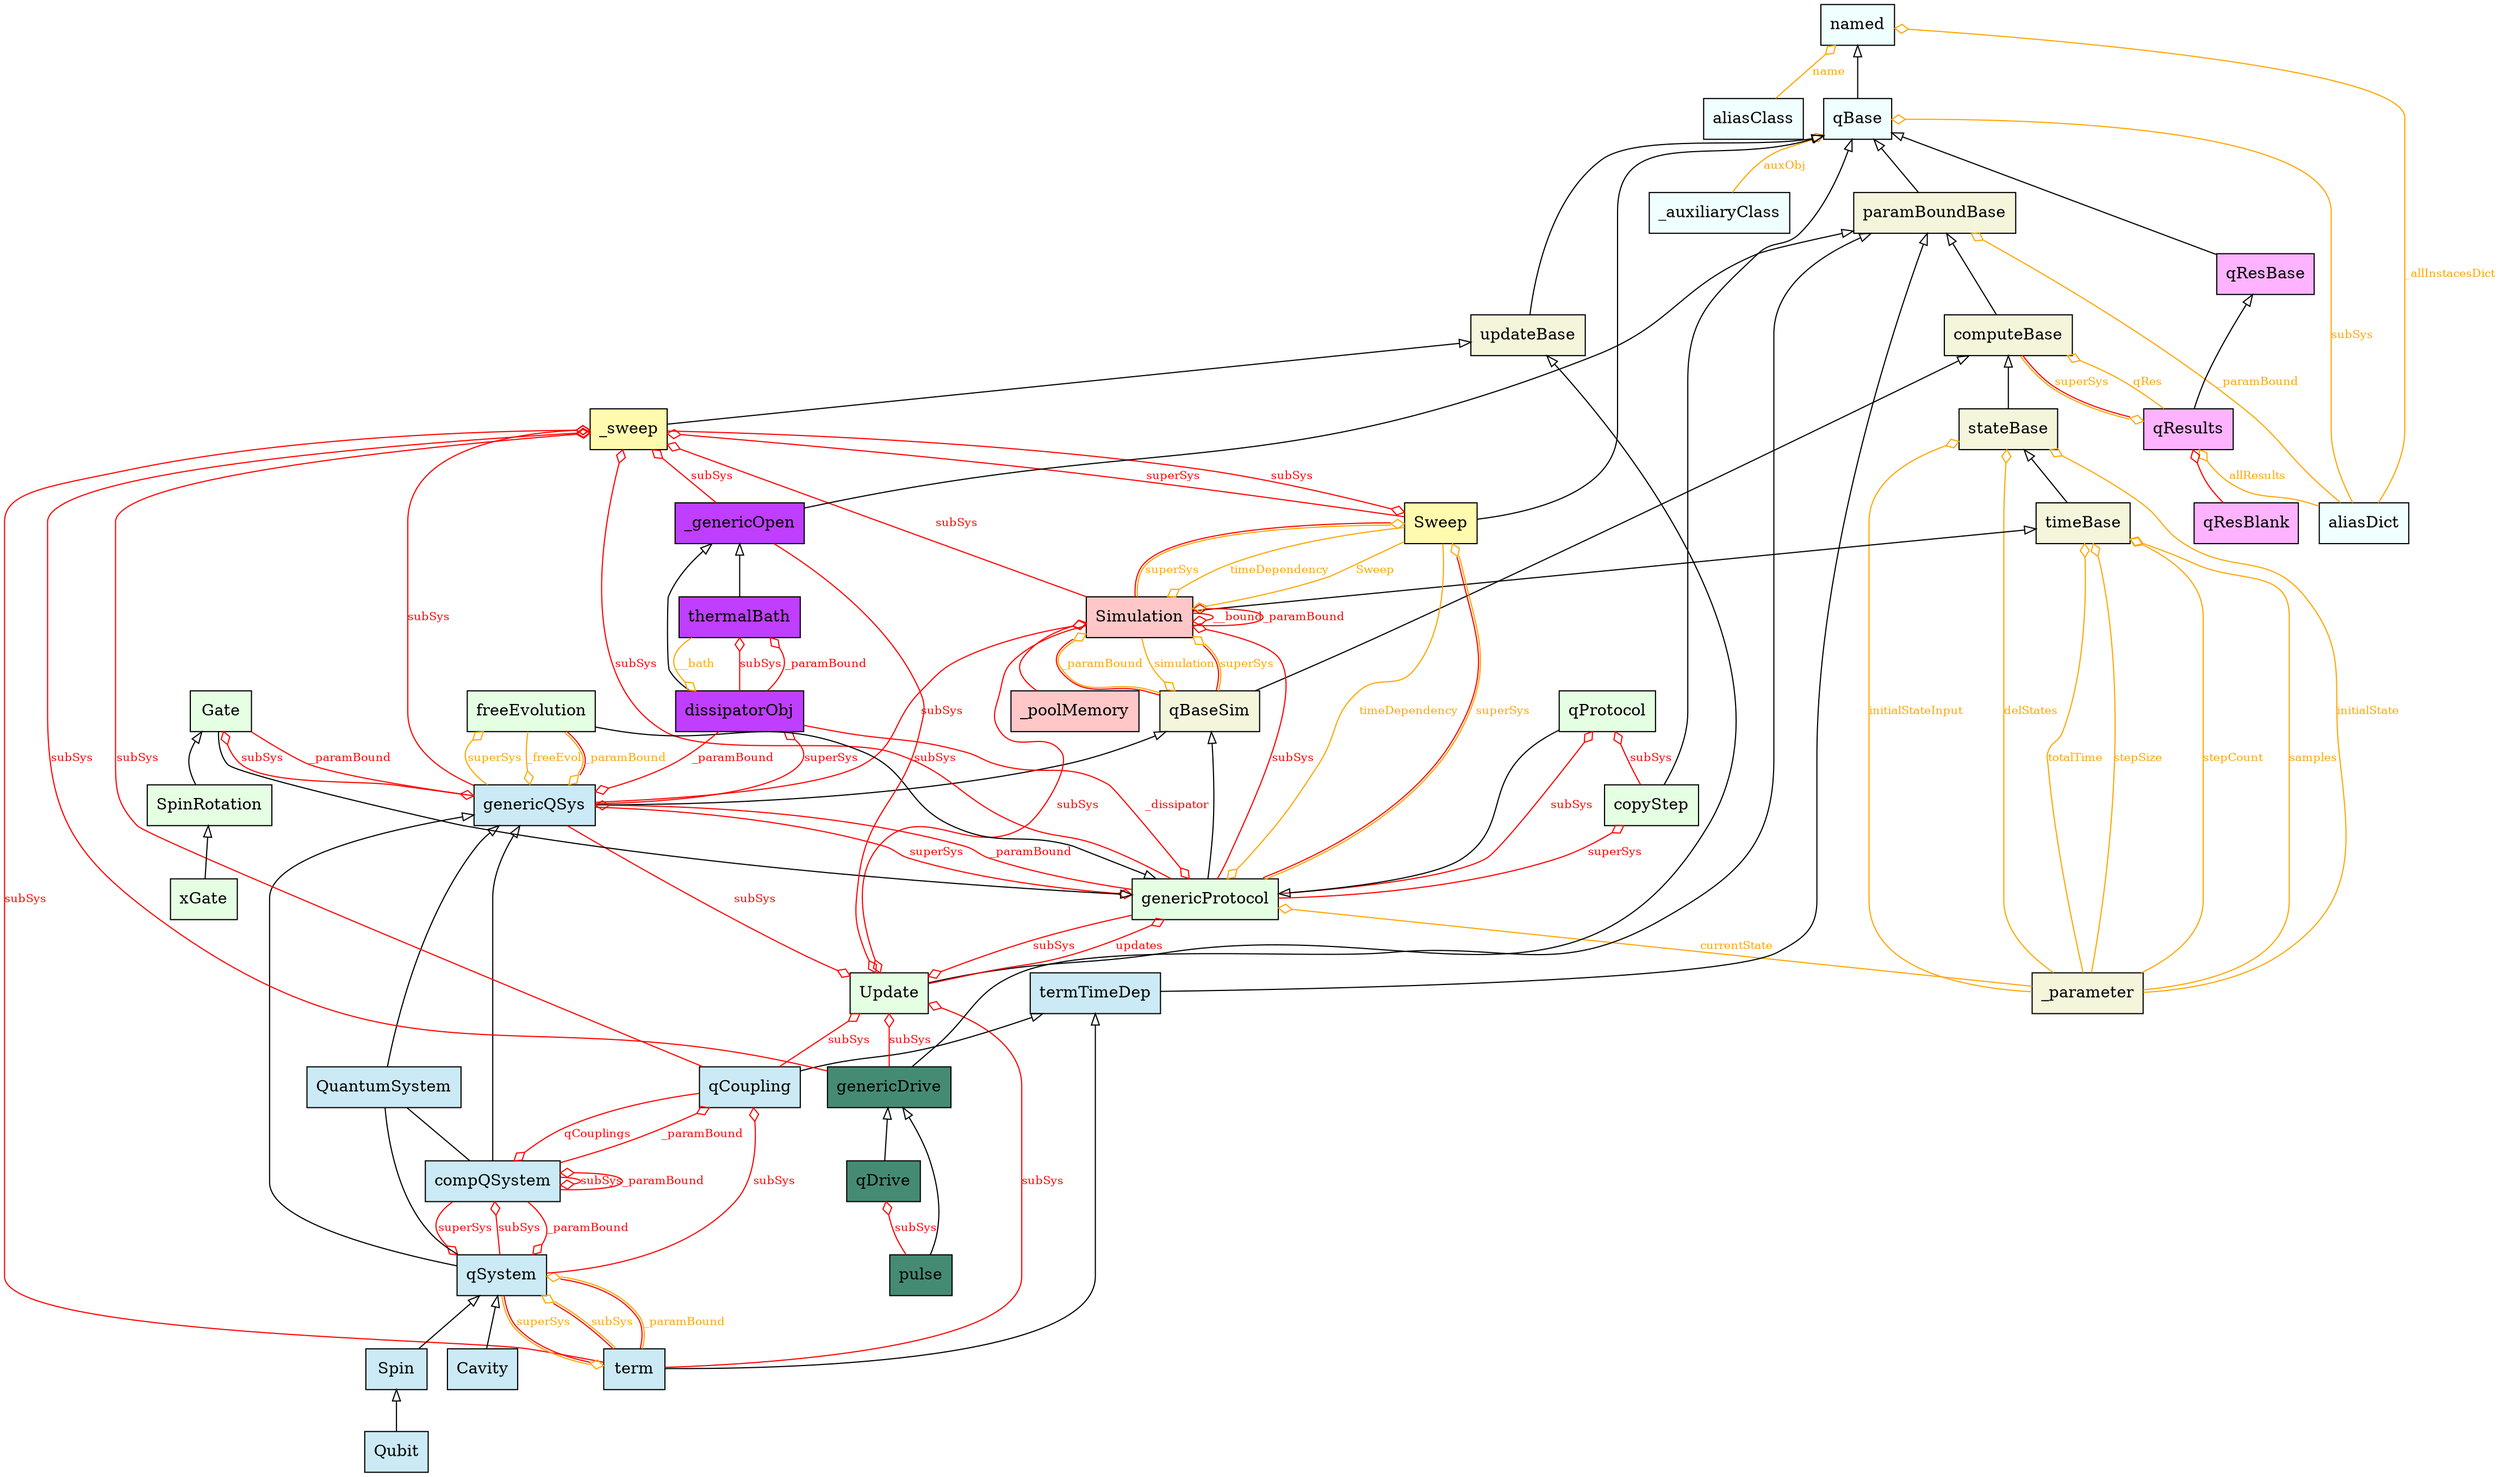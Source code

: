 digraph "classes_quanguru" {
graph [ dpi=300 ];
rankdir=BT
charset="utf-8"

/* 
 * all the classes: gathered with other classes in the same module and (mostly) arranged in the order they appear in the 
 * module (expect when I switched the order to adjust the .png), this arrangement shows where they are in the inheritance
 * or where they become part of composition in the inheritance.
 * The modules are arranged: - first from the top of the inheritance, - then what I think is a more fundamental module.
 * 
 * nodes in each module are shown with the same color. Note that I treat QGates as part of QPro
 */

// base.py
"classes.base.aliasClass" [color="black", fontcolor="black", label="aliasClass", shape="box", style="filled", fillcolor="#f0ffff"];
"classes.base.aliasDict" [color="black", fontcolor="black", label="aliasDict", shape="box", style="filled", fillcolor="#f0ffff"];
"classes.base.named" [color="black", fontcolor="black", label="named", shape="box", style="filled", fillcolor="#f0ffff"];
"classes.base._auxiliaryClass" [color="black", fontcolor="black", label="_auxiliaryClass", shape="box", style="filled", fillcolor="#f0ffff"];
"classes.base.qBase" [color="black", fontcolor="black", label="qBase", shape="box", style="filled", fillcolor="#f0ffff"];

// baseClasses.py
"classes.baseClasses.updateBase" [color="black", fontcolor="black", label="updateBase", shape="box", style="filled", fillcolor="#f5f5dc"];
"classes.baseClasses._parameter" [color="black", fontcolor="black", label="_parameter", shape="box", style="filled", fillcolor="#f5f5dc"];
"classes.baseClasses.paramBoundBase" [color="black", fontcolor="black", label="paramBoundBase", shape="box", style="filled", fillcolor="#f5f5dc"];
"classes.baseClasses.computeBase" [color="black", fontcolor="black", label="computeBase", shape="box", style="filled", fillcolor="#f5f5dc"];
"classes.baseClasses.qBaseSim" [color="black", fontcolor="black", label="qBaseSim", shape="box", style="filled", fillcolor="#f5f5dc"];
"classes.baseClasses.stateBase" [color="black", fontcolor="black", label="stateBase", shape="box", style="filled", fillcolor="#f5f5dc"];
"classes.baseClasses.timeBase" [color="black", fontcolor="black", label="timeBase", shape="box", style="filled", fillcolor="#f5f5dc"];

// QSys.py
"classes.QSys.genericQSys" [color="black", fontcolor="black", label="genericQSys", shape="box", style="filled", fillcolor="#cbeaf5"];
"classes.QSys.QuantumSystem" [color="black", fontcolor="black", label="QuantumSystem", shape="box", style="filled", fillcolor="#cbeaf5"];
"classes.QSys.compQSystem" [color="black", fontcolor="black", label="compQSystem", shape="box", style="filled", fillcolor="#cbeaf5"];
"classes.QSys.termTimeDep" [color="black", fontcolor="black", label="termTimeDep", shape="box", style="filled", fillcolor="#cbeaf5"];
"classes.QSys.term" [color="black", fontcolor="black", label="term", shape="box", style="filled", fillcolor="#cbeaf5"];
"classes.QSys.qSystem" [color="black", fontcolor="black", label="qSystem", shape="box", style="filled", fillcolor="#cbeaf5"];
"classes.QSys.Spin" [color="black", fontcolor="black", label="Spin", shape="box", style="filled", fillcolor="#cbeaf5"];
"classes.QSys.Qubit" [color="black", fontcolor="black", label="Qubit", shape="box", style="filled", fillcolor="#cbeaf5"];
"classes.QSys.Cavity" [color="black", fontcolor="black", label="Cavity", shape="box", style="filled", fillcolor="#cbeaf5"];
"classes.QSys.qCoupling" [color="black", fontcolor="black", label="qCoupling", shape="box", style="filled", fillcolor="#cbeaf5"];

// QSim.py
"classes.QSim.Simulation" [color="black", fontcolor="black", label="Simulation", shape="box", style="filled", fillcolor="#ffc7c7"];
"classes.QSim._poolMemory" [color="black", fontcolor="black", label="_poolMemory", shape="box", style="filled", fillcolor="#ffc7c7"];

// QPro.py (and QGates)
"classes.QPro.genericProtocol" [color="black", fontcolor="black", label="genericProtocol", shape="box", style="filled", fillcolor="#e5ffe3"];
"classes.QPro.qProtocol" [color="black", fontcolor="black", label="qProtocol", shape="box", style="filled", fillcolor="#e5ffe3"];
"classes.QPro.copyStep" [color="black", fontcolor="black", label="copyStep", shape="box", style="filled", fillcolor="#e5ffe3"];
"classes.QPro.freeEvolution" [color="black", fontcolor="black", label="freeEvolution", shape="box", style="filled", fillcolor="#e5ffe3"];
"classes.QPro.Gate" [color="black", fontcolor="black", label="Gate", shape="box", style="filled", fillcolor="#e5ffe3"];
"classes.QPro.Update" [color="black", fontcolor="black", label="Update", shape="box", style="filled", fillcolor="#e5ffe3"];
"classes.QGates.SpinRotation" [color="black", fontcolor="black", label="SpinRotation", shape="box", style="filled", fillcolor="#e5ffe3"];
"classes.QGates.xGate" [color="black", fontcolor="black", label="xGate", shape="box", style="filled", fillcolor="#e5ffe3"];

// QSweep.py
"classes.QSweep._sweep" [color="black", fontcolor="black", label="_sweep", shape="box", style="filled", fillcolor="#fffaad"];
"classes.QSweep.Sweep" [color="black", fontcolor="black", label="Sweep", shape="box", style="filled", fillcolor="#fffaad"];

// QRes.py
"classes.QRes.qResBlank" [color="black", fontcolor="black", label="qResBlank", shape="box", style="filled", fillcolor="#fdb3ff"];
"classes.QRes.qResBase" [color="black", fontcolor="black", label="qResBase", shape="box", style="filled", fillcolor="#fdb3ff"];
"classes.QRes.qResults" [color="black", fontcolor="black", label="qResults", shape="box", style="filled", fillcolor="#fdb3ff"];

// environment.py
"classes.environment._genericOpen" [color="black", fontcolor="black", label="_genericOpen", shape="box", style="filled", fillcolor=darkorchid1];
"classes.environment.dissipatorObj" [color="black", fontcolor="black", label="dissipatorObj", shape="box", style="filled", fillcolor=darkorchid1];
"classes.environment.thermalBath" [color="black", fontcolor="black", label="thermalBath", shape="box", style="filled", fillcolor=darkorchid1];

// QDrive.py
"classes.QDrive.genericDrive" [color="black", fontcolor="black", label="genericDrive", shape="box", style="filled", fillcolor=aquamarine4];
"classes.QDrive.qDrive" [color="black", fontcolor="black", label="qDrive", shape="box", style="filled", fillcolor=aquamarine4];
"classes.QDrive.pulse" [color="black", fontcolor="black", label="pulse", shape="box", style="filled", fillcolor=aquamarine4];



/*
 * Inheritance structure: gathered according to the modules from which the parent class/es live and
 * arranged from: - first from the top of the inheritance, - then what I think is a more fundamental module.
 */

// Inheriting from base.py
"classes.base.qBase" -> "classes.base.named" [arrowhead="empty", arrowtail="none"];
"classes.QPro.copyStep" -> "classes.base.qBase" [arrowhead="empty", arrowtail="none"];
"classes.QRes.qResBase" -> "classes.base.qBase" [arrowhead="empty", arrowtail="none"];
"classes.QSweep.Sweep" -> "classes.base.qBase" [arrowhead="empty", arrowtail="none"];
"classes.baseClasses.updateBase" -> "classes.base.qBase" [arrowhead="empty", arrowtail="none"];
"classes.baseClasses.paramBoundBase" -> "classes.base.qBase" [arrowhead="empty", arrowtail="none"];

// Inheriting from baseClasses.py
"classes.QDrive.genericDrive" -> "classes.baseClasses.paramBoundBase" [arrowhead="empty", arrowtail="none"];
"classes.QPro.Update" -> "classes.baseClasses.updateBase" [arrowhead="empty", arrowtail="none"];
"classes.QPro.genericProtocol" -> "classes.baseClasses.qBaseSim" [arrowhead="empty", arrowtail="none"];
"classes.QSim.Simulation" -> "classes.baseClasses.timeBase" [arrowhead="empty", arrowtail="none"];
"classes.QSweep._sweep" -> "classes.baseClasses.updateBase" [arrowhead="empty", arrowtail="none"];
"classes.QSys.genericQSys" -> "classes.baseClasses.qBaseSim" [arrowhead="empty", arrowtail="none"];
"classes.QSys.termTimeDep" -> "classes.baseClasses.paramBoundBase" [arrowhead="empty", arrowtail="none"];
"classes.baseClasses.computeBase" -> "classes.baseClasses.paramBoundBase" [arrowhead="empty", arrowtail="none"];
"classes.baseClasses.qBaseSim" -> "classes.baseClasses.computeBase" [arrowhead="empty", arrowtail="none"];
"classes.baseClasses.stateBase" -> "classes.baseClasses.computeBase" [arrowhead="empty", arrowtail="none"];
"classes.baseClasses.timeBase" -> "classes.baseClasses.stateBase" [arrowhead="empty", arrowtail="none"];
"classes.environment._genericOpen" -> "classes.baseClasses.paramBoundBase" [arrowhead="empty", arrowtail="none"];

// Inheriting from QSys.py
"classes.QSys.Cavity" -> "classes.QSys.qSystem" [arrowhead="empty", arrowtail="none"];
"classes.QSys.QuantumSystem" -> "classes.QSys.genericQSys" [arrowhead="empty", arrowtail="none"];
"classes.QSys.Qubit" -> "classes.QSys.Spin" [arrowhead="empty", arrowtail="none"];
"classes.QSys.Spin" -> "classes.QSys.qSystem" [arrowhead="empty", arrowtail="none"];
"classes.QSys.compQSystem" -> "classes.QSys.genericQSys" [arrowhead="empty", arrowtail="none"];
"classes.QSys.qCoupling" -> "classes.QSys.termTimeDep" [arrowhead="empty", arrowtail="none"];
"classes.QSys.qSystem" -> "classes.QSys.genericQSys" [arrowhead="empty", arrowtail="none"];
"classes.QSys.term" -> "classes.QSys.termTimeDep" [arrowhead="empty", arrowtail="none"];

// Inheriting from QPro.py
"classes.QPro.Gate" -> "classes.QPro.genericProtocol" [arrowhead="empty", arrowtail="none"];
"classes.QGates.SpinRotation" -> "classes.QPro.Gate" [arrowhead="empty", arrowtail="none"];
"classes.QPro.freeEvolution" -> "classes.QPro.genericProtocol" [arrowhead="empty", arrowtail="none"];
"classes.QPro.qProtocol" -> "classes.QPro.genericProtocol" [arrowhead="empty", arrowtail="none"];
"classes.QGates.xGate" -> "classes.QGates.SpinRotation" [arrowhead="empty", arrowtail="none"];

// Inheriting from QRes.py
"classes.QRes.qResults" -> "classes.QRes.qResBase" [arrowhead="empty", arrowtail="none"];

// Inheriting from environment.py
"classes.environment.dissipatorObj" -> "classes.environment._genericOpen" [arrowhead="empty", arrowtail="none"];
"classes.environment.thermalBath" -> "classes.environment._genericOpen" [arrowhead="empty", arrowtail="none"];

// Inheriting from QDrive.py
"classes.QDrive.pulse" -> "classes.QDrive.genericDrive" [arrowhead="empty", arrowtail="none"];
"classes.QDrive.qDrive" -> "classes.QDrive.genericDrive" [arrowhead="empty", arrowtail="none"];



/*
 * Composition structure
 * I divide the compositions into two:
 * 1) direct: meaning some attribute is an instance of the other class, and an instance is created and assigned 
 * internally at the instantiation. One exception to this is that, qSystem stores its terms in subSys dict
 * (which it self is a aliasDict) but it always instantiate a single term in the subSys, so I consider this as direct. 
 * 2) indirect: meaning an attribute is a list/dictionary that is meant to contain instances of our classes
 * (e.g. subSys dict, updates list), or it is meant to point to an instance of our classes but not created&assigned
 * internally at the instantiation (they are assigned either internally later or by the user, e.g. superSys attribute).
 * One final indirect composition is when an instance of a class is created for temp use for internal functionality,
 * these generally have a very minimal scope and always for internal use only.
 * 
 * so, the below part is separated into direct and indirect compositions,
 * then they are arranged: - first from the top of the inheritance, - then what I think is a more fundamental module.
 * 
 * Note that the labels below are mostly the name of the property through which the actual name mangled attribute is
 * accessed.
 */


// direct compositions

// in base.py 
"classes.base.aliasClass" -> "classes.base.named" [arrowhead="odiamond", color="orange", arrowtail="none", label="name", fontsize=10, fontcolor=orange];
"classes.base.aliasDict" -> "classes.base.named" [arrowhead="odiamond", color="orange", arrowtail="none", label="_allInstacesDict", fontsize=10, fontcolor=orange];
"classes.base.aliasDict" -> "classes.base.qBase" [arrowhead="odiamond", color="orange", arrowtail="none", label="subSys", fontsize=10, fontcolor=orange];
"classes.base._auxiliaryClass" -> "classes.base.qBase" [arrowhead="odiamond", color="orange", arrowtail="none", label="auxObj", fontsize=10, fontcolor=orange];

// in baseClasses.py
"classes.baseClasses._parameter" -> "classes.baseClasses.stateBase" [arrowhead="odiamond", color="orange", arrowtail="none", label="initialState", fontsize=10, fontcolor=orange];
"classes.baseClasses._parameter" -> "classes.baseClasses.stateBase" [arrowhead="odiamond", color="orange", arrowtail="none", label="initialStateInput", fontsize=10, fontcolor=orange];
"classes.baseClasses._parameter" -> "classes.baseClasses.stateBase" [arrowhead="odiamond", color="orange", arrowtail="none", label="delStates", fontsize=10, fontcolor=orange];
"classes.baseClasses._parameter" -> "classes.baseClasses.timeBase" [arrowhead="odiamond", color="orange", arrowtail="none", label="totalTime", fontsize=10, fontcolor=orange];
"classes.baseClasses._parameter" -> "classes.baseClasses.timeBase" [arrowhead="odiamond", color="orange", arrowtail="none", label="stepSize", fontsize=10, fontcolor=orange];
"classes.baseClasses._parameter" -> "classes.baseClasses.timeBase" [arrowhead="odiamond", color="orange", arrowtail="none", label="stepCount", fontsize=10, fontcolor=orange];
"classes.baseClasses._parameter" -> "classes.baseClasses.timeBase" [arrowhead="odiamond", color="orange", arrowtail="none", label="samples", fontsize=10, fontcolor=orange];
"classes.QSim.Simulation" -> "classes.baseClasses.qBaseSim" [arrowhead="odiamond", color="orange", arrowtail="none", label="simulation", fontsize=10, fontcolor=orange];
"classes.baseClasses.qBaseSim" -> "classes.QSim.Simulation" [arrowhead="odiamond", color="orange:red", arrowtail="none", label="superSys", fontsize=10, fontcolor=orange];
"classes.baseClasses.qBaseSim" -> "classes.QSim.Simulation" [arrowhead="odiamond", color="orange:red", arrowtail="none", label="_paramBound", fontsize=10, fontcolor=orange];
"classes.QRes.qResults" -> "classes.baseClasses.computeBase" [arrowhead="odiamond", color="orange", arrowtail="none", label="qRes", fontsize=10, fontcolor=orange];
"classes.baseClasses.computeBase" -> "classes.QRes.qResults" [arrowhead="odiamond", color="orange:red", arrowtail="none", label="superSys", fontsize=10, fontcolor=orange];
"classes.base.aliasDict" -> "classes.baseClasses.paramBoundBase" [arrowhead="odiamond", color="orange", arrowtail="none", label="_paramBound", fontsize=10, fontcolor=orange];

// in QSys.py
"classes.QPro.freeEvolution" -> "classes.QSys.genericQSys" [arrowhead="odiamond", color="orange", arrowtail="none", label="_freeEvol", fontsize=10, fontcolor=orange];
"classes.QPro.freeEvolution" -> "classes.QSys.genericQSys" [arrowhead="odiamond", color="orange:red", arrowtail="none", label="_paramBound", fontsize=10, fontcolor=orange];
"classes.QSys.genericQSys" -> "classes.QPro.freeEvolution" [arrowhead="odiamond", color="orange", arrowtail="none", label="superSys", fontsize=10, fontcolor=orange];
"classes.QSys.term" -> "classes.QSys.qSystem" [arrowhead="odiamond", color="orange:red", arrowtail="none", label="subSys", fontsize=10, fontcolor="orange"];
"classes.QSys.term" -> "classes.QSys.qSystem" [arrowhead="odiamond", color="orange:red", arrowtail="none", label="_paramBound", fontsize=10, fontcolor=orange];
"classes.QSys.qSystem" -> "classes.QSys.term" [arrowhead="odiamond", color="orange:red", arrowtail="none", label="superSys", fontsize=10, fontcolor="orange"];

// in QSim.py
"classes.QSweep.Sweep" -> "classes.QSim.Simulation" [arrowhead="odiamond", color="orange", arrowtail="none", label="timeDependency", fontsize=10, fontcolor=orange];
"classes.QSweep.Sweep" -> "classes.QSim.Simulation" [arrowhead="odiamond", color="orange", arrowtail="none", label="Sweep", fontsize=10, fontcolor=orange];
"classes.QSim.Simulation" -> "classes.QSweep.Sweep" [arrowhead="odiamond", color="orange:red", arrowtail="none", label="superSys", fontsize=10, fontcolor=orange];

// in QPro.py
"classes.QSweep.Sweep" -> "classes.QPro.genericProtocol" [arrowhead="odiamond", color="orange", arrowtail="none", label="timeDependency", fontsize=10, fontcolor=orange];
"classes.QPro.genericProtocol" -> "classes.QSweep.Sweep" [arrowhead="odiamond", color="orange:red", arrowtail="none", label="superSys", fontsize=10, fontcolor=orange];
"classes.baseClasses._parameter" -> "classes.QPro.genericProtocol" [arrowhead="odiamond", color="orange", arrowtail="none", label="currentState", fontsize=10, fontcolor=orange];

// compositions in QRes.py
"classes.base.aliasDict" -> "classes.QRes.qResults" [arrowhead="odiamond", color="orange", arrowtail="none", label="allResults", fontsize=10, fontcolor=orange];

// in environment.py
"classes.environment.thermalBath" -> "classes.environment.dissipatorObj" [arrowhead="odiamond", color="orange", arrowtail="none", label="__bath", fontsize=10, fontcolor=orange];


// indirect compositions

// in QSys.py
"classes.QSys.compQSystem" -> "classes.QSys.compQSystem" [arrowhead="none", color="red", arrowtail="odiamond", dir=both, label="subSys", fontsize=10, fontcolor=red];
"classes.QSys.qSystem" -> "classes.QSys.compQSystem" [arrowhead="odiamond", color="red", arrowtail="none", label="subSys", fontsize=10, fontcolor=red];
"classes.QSys.qCoupling" -> "classes.QSys.compQSystem" [arrowhead="odiamond", color="red", arrowtail="none", label="qCouplings", fontsize=10, fontcolor=red];
"classes.QSys.compQSystem" -> "classes.QSys.compQSystem" [arrowhead="odiamond", color="red", arrowtail="none", label="_paramBound", fontsize=10, fontcolor=red];
"classes.QSys.compQSystem" -> "classes.QSys.qSystem" [arrowhead="odiamond", color="red", arrowtail="none", label="_paramBound", fontsize=10, fontcolor=red];
"classes.QSys.compQSystem" -> "classes.QSys.qCoupling" [arrowhead="odiamond", color="red", arrowtail="none", label="_paramBound", fontsize=10, fontcolor=red];
"classes.QSys.compQSystem" -> "classes.QSys.qSystem" [arrowhead="odiamond", color="red", arrowtail="none", label="superSys", fontsize=10, fontcolor=red];
"classes.QSys.qSystem" -> "classes.QSys.qCoupling" [arrowhead="odiamond", color="red", arrowtail="none", label="subSys", fontsize=10, fontcolor=red];

// in QSim.py
// note that these functionalities are implemented in timeBase with _bound method, and the _bound method is called in QSim
"classes.QSim.Simulation" -> "classes.QSim.Simulation" [arrowhead="none", color="red", arrowtail="odiamond", dir=both, label="__bound", fontsize=10, fontcolor=red];
"classes.QSim.Simulation" -> "classes.QSim.Simulation" [arrowhead="odiamond", color="red", arrowtail="none", label="_paramBound", fontsize=10, fontcolor=red];
"classes.QPro.genericProtocol" -> "classes.QSim.Simulation" [arrowhead="odiamond", color="red", arrowtail="none", label="subSys", fontsize=10, fontcolor=red];
"classes.QSys.genericQSys" -> "classes.QSim.Simulation" [arrowhead="odiamond", color="red", arrowtail="none", label="subSys", fontsize=10, fontcolor=red];
"classes.QSim._poolMemory" -> "classes.QSim.Simulation" [arrowhead="odiamond", color="red", arrowtail="none", label="", fontsize=10, fontcolor=red];

// in QPro.py
"classes.QPro.Update" -> "classes.QPro.genericProtocol" [arrowhead="odiamond", color="red", arrowtail="none", label="updates", fontsize=10, fontcolor=red];
"classes.environment.dissipatorObj" -> "classes.QPro.genericProtocol" [arrowhead="odiamond", color="red", arrowtail="none", label="_dissipator", fontsize=10, fontcolor=red];
"classes.QPro.genericProtocol" -> "classes.QPro.copyStep" [arrowhead="odiamond", color="red", arrowtail="none", label="superSys", fontsize=10, fontcolor=red];
"classes.QSys.genericQSys" -> "classes.QPro.genericProtocol" [arrowhead="odiamond", color="red", arrowtail="none", label="superSys", fontsize=10, fontcolor=red];
"classes.QPro.genericProtocol" -> "classes.QSys.genericQSys" [arrowhead="odiamond", color="red", arrowtail="none", label="_paramBound", fontsize=10, fontcolor=red];
"classes.QPro.genericProtocol" -> "classes.QPro.qProtocol" [arrowhead="odiamond", color="red", arrowtail="none", label="subSys", fontsize=10, fontcolor=red];
"classes.QPro.copyStep" -> "classes.QPro.qProtocol" [arrowhead="odiamond", color="red", arrowtail="none", label="subSys", fontsize=10, fontcolor=red];
"classes.QSys.genericQSys" -> "classes.QPro.Gate" [arrowhead="odiamond", color="red", arrowtail="none", label="subSys", fontsize=10, fontcolor=red];
"classes.QPro.Gate" -> "classes.QSys.genericQSys" [arrowhead="odiamond", color="red", arrowtail="none", label="_paramBound", fontsize=10, fontcolor=red];
"classes.QSys.genericQSys" -> "classes.QPro.Update" [arrowhead="odiamond", color="red", arrowtail="none", label="subSys", fontsize=10, fontcolor=red];
"classes.QSys.term" -> "classes.QPro.Update" [arrowhead="odiamond", color="red", arrowtail="none", label="subSys", fontsize=10, fontcolor=red];
"classes.QSys.qCoupling" -> "classes.QPro.Update" [arrowhead="odiamond", color="red", arrowtail="none", label="subSys", fontsize=10, fontcolor=red];
"classes.QPro.genericProtocol" -> "classes.QPro.Update" [arrowhead="odiamond", color="red", arrowtail="none", label="subSys", fontsize=10, fontcolor=red];
"classes.QSim.Simulation" -> "classes.QPro.Update" [arrowhead="odiamond", color="red", arrowtail="none", label="subSys", fontsize=10, fontcolor=red];
"classes.environment._genericOpen" -> "classes.QPro.Update" [arrowhead="odiamond", color="red", arrowtail="none", label="subSys", fontsize=10, fontcolor=red];
"classes.QDrive.genericDrive" -> "classes.QPro.Update" [arrowhead="odiamond", color="red", arrowtail="none", label="subSys", fontsize=10, fontcolor=red];

// in  QRes.py
"classes.QRes.qResBlank" -> "classes.QRes.qResults" [arrowhead="odiamond", color="red", arrowtail="none", label="", fontsize=10, fontcolor=red];

// in QSweep.py
"classes.QSweep.Sweep" -> "classes.QSweep._sweep" [arrowhead="odiamond", color="red", arrowtail="none", label="superSys", fontsize=10, fontcolor=red];
"classes.QSweep._sweep" -> "classes.QSweep.Sweep" [arrowhead="odiamond", color="red", arrowtail="none", label="subSys", fontsize=10, fontcolor=red];
"classes.QSys.genericQSys" -> "classes.QSweep._sweep" [arrowhead="odiamond", color="red", arrowtail="none", label="subSys", fontsize=10, fontcolor=red];
"classes.QSys.term" -> "classes.QSweep._sweep" [arrowhead="odiamond", color="red", arrowtail="none", label="subSys", fontsize=10, fontcolor=red];
"classes.QSys.qCoupling" -> "classes.QSweep._sweep" [arrowhead="odiamond", color="red", arrowtail="none", label="subSys", fontsize=10, fontcolor=red];
"classes.QPro.genericProtocol" -> "classes.QSweep._sweep" [arrowhead="odiamond", color="red", arrowtail="none", label="subSys", fontsize=10, fontcolor=red];
"classes.QSim.Simulation" -> "classes.QSweep._sweep" [arrowhead="odiamond", color="red", arrowtail="none", label="subSys", fontsize=10, fontcolor=red];
"classes.environment._genericOpen" -> "classes.QSweep._sweep" [arrowhead="odiamond", color="red", arrowtail="none", label="subSys", fontsize=10, fontcolor=red];
"classes.QDrive.genericDrive" -> "classes.QSweep._sweep" [arrowhead="odiamond", color="red", arrowtail="none", label="subSys", fontsize=10, fontcolor=red];

// in environment.py
"classes.QSys.genericQSys" -> "classes.environment.dissipatorObj" [arrowhead="odiamond", color="red", arrowtail="none", label="superSys", fontsize=10, fontcolor=red];
"classes.environment.dissipatorObj" -> "classes.QSys.genericQSys" [arrowhead="odiamond", color="red", arrowtail="none", label="_paramBound", fontsize=10, fontcolor=red];
"classes.environment.dissipatorObj" -> "classes.environment.thermalBath" [arrowhead="odiamond", color="red", arrowtail="none", label="subSys", fontsize=10, fontcolor=red];
"classes.environment.dissipatorObj" -> "classes.environment.thermalBath" [arrowhead="odiamond", color="red", arrowtail="none", label="_paramBound", fontsize=10, fontcolor=red];

// in QDrive.py
"classes.QDrive.pulse" -> "classes.QDrive.qDrive" [arrowhead="odiamond", color="red", arrowtail="none", label="subSys", fontsize=10, fontcolor=red];


/*
 * proxy class
 */

"classes.QSys.qSystem" -> "classes.QSys.QuantumSystem" [arrowhead="none", color="black", arrowtail="none", fontsize=10, fontcolor=red];
"classes.QSys.compQSystem" -> "classes.QSys.QuantumSystem" [arrowhead="none", color="black", arrowtail="none", fontsize=10, fontcolor=red];

}
